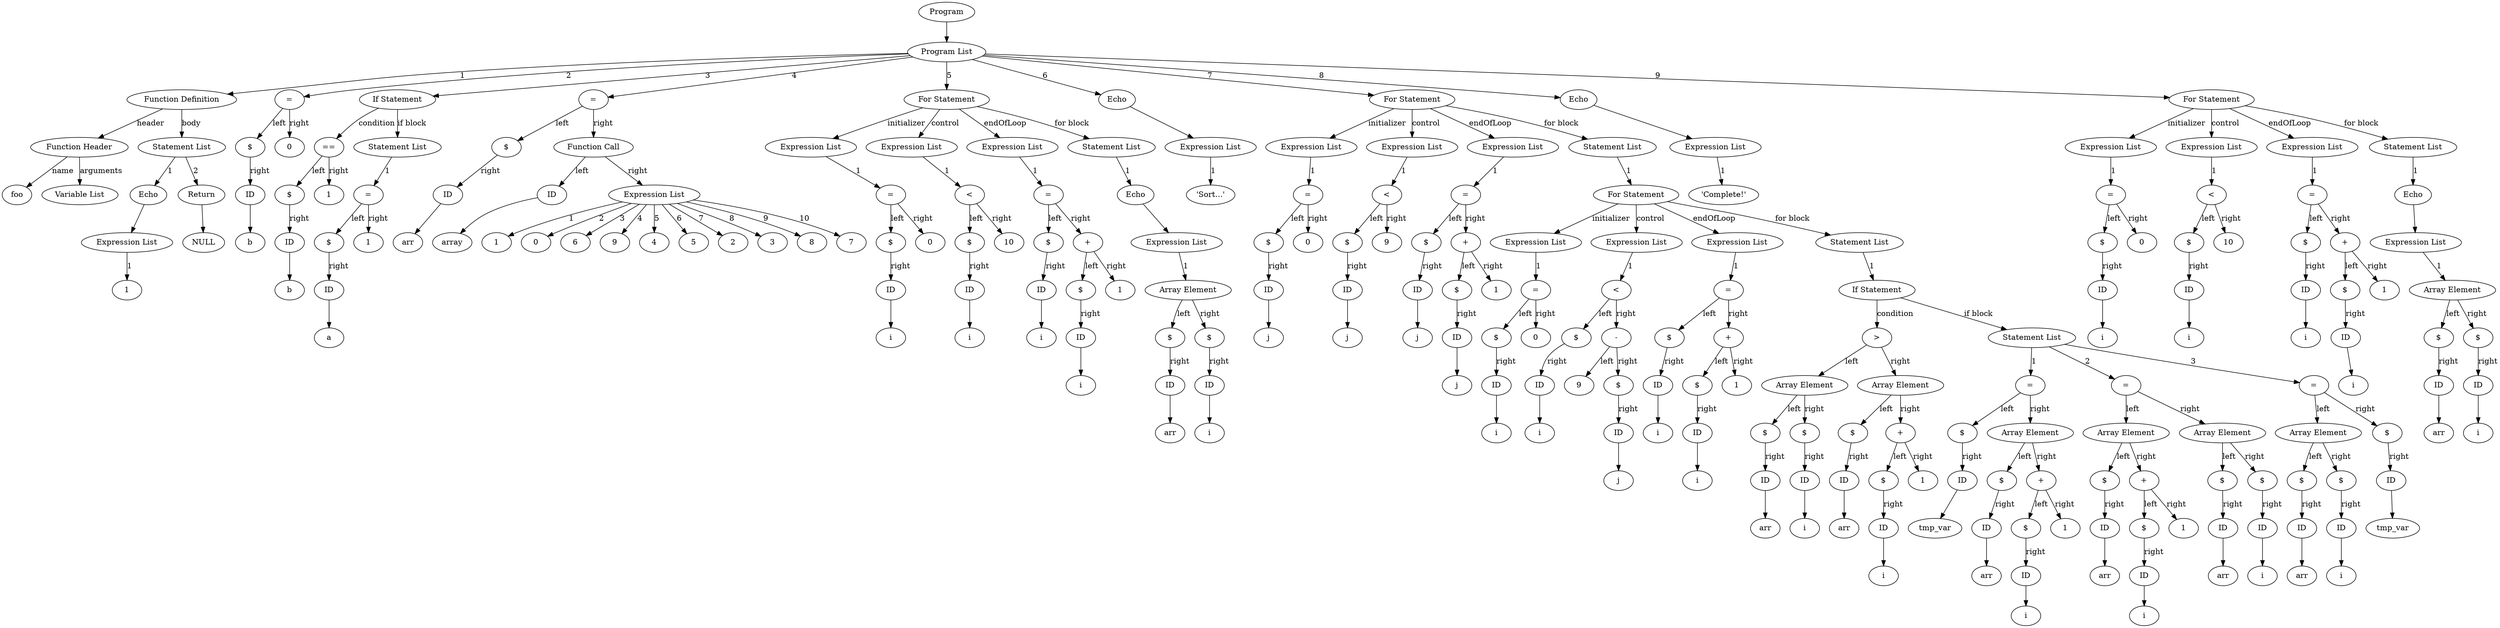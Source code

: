 digraph G {
node229 [label="Program"];
node230 [label="Program List"];
node229->node230 [label=""];
node231 [label="Function Definition"];
node230->node231 [label="1"];
node232 [label="Function Header"];
node231->node232 [label="header"];
node232->node233 [label="name"];
node233 [label="foo"];
node234 [label="Variable List"];
node232->node234 [label="arguments"];
node235 [label="Statement List"];
node231->node235 [label="body"];
node235->node236 [label="1"];
node236 [label="Echo"];
node237 [label="Expression List"];
node236->node237 [label=""];
node237->node238 [label="1"];
node238 [label="1"];
node235->node239 [label="2"];
node239 [label="Return"];
node239->node240 [label=""];
node240 [label="NULL"];
node230->node241 [label="2"];
node241 [label="="];
node241->node242 [label="left"];
node242 [label="$"];
node242->node243 [label="right"];
node243 [label="ID"];
node243->node244 [label=""];
node244 [label="b"];
node241->node245 [label="right"];
node245 [label="0"];
node246 [label="If Statement"];
node230->node246 [label="3"];
node246->node247 [label="condition"];
node247 [label="=="];
node247->node248 [label="left"];
node248 [label="$"];
node248->node249 [label="right"];
node249 [label="ID"];
node249->node250 [label=""];
node250 [label="b"];
node247->node251 [label="right"];
node251 [label="1"];
node252 [label="Statement List"];
node246->node252 [label="if block"];
node252->node253 [label="1"];
node253 [label="="];
node253->node254 [label="left"];
node254 [label="$"];
node254->node255 [label="right"];
node255 [label="ID"];
node255->node256 [label=""];
node256 [label="a"];
node253->node257 [label="right"];
node257 [label="1"];
node230->node258 [label="4"];
node258 [label="="];
node258->node259 [label="left"];
node259 [label="$"];
node259->node260 [label="right"];
node260 [label="ID"];
node260->node261 [label=""];
node261 [label="arr"];
node258->node262 [label="right"];
node262 [label="Function Call"];
node262->node263 [label="left"];
node263 [label="ID"];
node263->node264 [label=""];
node264 [label="array"];
node265 [label="Expression List"];
node262->node265 [label="right"];
node265->node266 [label="1"];
node266 [label="1"];
node265->node267 [label="2"];
node267 [label="0"];
node265->node268 [label="3"];
node268 [label="6"];
node265->node269 [label="4"];
node269 [label="9"];
node265->node270 [label="5"];
node270 [label="4"];
node265->node271 [label="6"];
node271 [label="5"];
node265->node272 [label="7"];
node272 [label="2"];
node265->node273 [label="8"];
node273 [label="3"];
node265->node274 [label="9"];
node274 [label="8"];
node265->node275 [label="10"];
node275 [label="7"];
node276 [label="For Statement"];
node230->node276 [label="5"];
node277 [label="Expression List"];
node276->node277 [label="initializer"];
node277->node278 [label="1"];
node278 [label="="];
node278->node279 [label="left"];
node279 [label="$"];
node279->node280 [label="right"];
node280 [label="ID"];
node280->node281 [label=""];
node281 [label="i"];
node278->node282 [label="right"];
node282 [label="0"];
node283 [label="Expression List"];
node276->node283 [label="control"];
node283->node284 [label="1"];
node284 [label="<"];
node284->node285 [label="left"];
node285 [label="$"];
node285->node286 [label="right"];
node286 [label="ID"];
node286->node287 [label=""];
node287 [label="i"];
node284->node288 [label="right"];
node288 [label="10"];
node289 [label="Expression List"];
node276->node289 [label="endOfLoop"];
node289->node290 [label="1"];
node290 [label="="];
node290->node291 [label="left"];
node291 [label="$"];
node291->node292 [label="right"];
node292 [label="ID"];
node292->node293 [label=""];
node293 [label="i"];
node290->node294 [label="right"];
node294 [label="+"];
node294->node295 [label="left"];
node295 [label="$"];
node295->node296 [label="right"];
node296 [label="ID"];
node296->node297 [label=""];
node297 [label="i"];
node294->node298 [label="right"];
node298 [label="1"];
node299 [label="Statement List"];
node276->node299 [label="for block"];
node299->node300 [label="1"];
node300 [label="Echo"];
node301 [label="Expression List"];
node300->node301 [label=""];
node301->node302 [label="1"];
node302 [label="Array Element"];
node302->node303 [label="left"];
node303 [label="$"];
node303->node304 [label="right"];
node304 [label="ID"];
node304->node305 [label=""];
node305 [label="arr"];
node302->node306 [label="right"];
node306 [label="$"];
node306->node307 [label="right"];
node307 [label="ID"];
node307->node308 [label=""];
node308 [label="i"];
node230->node309 [label="6"];
node309 [label="Echo"];
node310 [label="Expression List"];
node309->node310 [label=""];
node310->node311 [label="1"];
node311 [label="'Sort...'"];
node312 [label="For Statement"];
node230->node312 [label="7"];
node313 [label="Expression List"];
node312->node313 [label="initializer"];
node313->node314 [label="1"];
node314 [label="="];
node314->node315 [label="left"];
node315 [label="$"];
node315->node316 [label="right"];
node316 [label="ID"];
node316->node317 [label=""];
node317 [label="j"];
node314->node318 [label="right"];
node318 [label="0"];
node319 [label="Expression List"];
node312->node319 [label="control"];
node319->node320 [label="1"];
node320 [label="<"];
node320->node321 [label="left"];
node321 [label="$"];
node321->node322 [label="right"];
node322 [label="ID"];
node322->node323 [label=""];
node323 [label="j"];
node320->node324 [label="right"];
node324 [label="9"];
node325 [label="Expression List"];
node312->node325 [label="endOfLoop"];
node325->node326 [label="1"];
node326 [label="="];
node326->node327 [label="left"];
node327 [label="$"];
node327->node328 [label="right"];
node328 [label="ID"];
node328->node329 [label=""];
node329 [label="j"];
node326->node330 [label="right"];
node330 [label="+"];
node330->node331 [label="left"];
node331 [label="$"];
node331->node332 [label="right"];
node332 [label="ID"];
node332->node333 [label=""];
node333 [label="j"];
node330->node334 [label="right"];
node334 [label="1"];
node335 [label="Statement List"];
node312->node335 [label="for block"];
node336 [label="For Statement"];
node335->node336 [label="1"];
node337 [label="Expression List"];
node336->node337 [label="initializer"];
node337->node338 [label="1"];
node338 [label="="];
node338->node339 [label="left"];
node339 [label="$"];
node339->node340 [label="right"];
node340 [label="ID"];
node340->node341 [label=""];
node341 [label="i"];
node338->node342 [label="right"];
node342 [label="0"];
node343 [label="Expression List"];
node336->node343 [label="control"];
node343->node344 [label="1"];
node344 [label="<"];
node344->node345 [label="left"];
node345 [label="$"];
node345->node346 [label="right"];
node346 [label="ID"];
node346->node347 [label=""];
node347 [label="i"];
node344->node348 [label="right"];
node348 [label="-"];
node348->node349 [label="left"];
node349 [label="9"];
node348->node350 [label="right"];
node350 [label="$"];
node350->node351 [label="right"];
node351 [label="ID"];
node351->node352 [label=""];
node352 [label="j"];
node353 [label="Expression List"];
node336->node353 [label="endOfLoop"];
node353->node354 [label="1"];
node354 [label="="];
node354->node355 [label="left"];
node355 [label="$"];
node355->node356 [label="right"];
node356 [label="ID"];
node356->node357 [label=""];
node357 [label="i"];
node354->node358 [label="right"];
node358 [label="+"];
node358->node359 [label="left"];
node359 [label="$"];
node359->node360 [label="right"];
node360 [label="ID"];
node360->node361 [label=""];
node361 [label="i"];
node358->node362 [label="right"];
node362 [label="1"];
node363 [label="Statement List"];
node336->node363 [label="for block"];
node364 [label="If Statement"];
node363->node364 [label="1"];
node364->node365 [label="condition"];
node365 [label=">"];
node365->node366 [label="left"];
node366 [label="Array Element"];
node366->node367 [label="left"];
node367 [label="$"];
node367->node368 [label="right"];
node368 [label="ID"];
node368->node369 [label=""];
node369 [label="arr"];
node366->node370 [label="right"];
node370 [label="$"];
node370->node371 [label="right"];
node371 [label="ID"];
node371->node372 [label=""];
node372 [label="i"];
node365->node373 [label="right"];
node373 [label="Array Element"];
node373->node374 [label="left"];
node374 [label="$"];
node374->node375 [label="right"];
node375 [label="ID"];
node375->node376 [label=""];
node376 [label="arr"];
node373->node377 [label="right"];
node377 [label="+"];
node377->node378 [label="left"];
node378 [label="$"];
node378->node379 [label="right"];
node379 [label="ID"];
node379->node380 [label=""];
node380 [label="i"];
node377->node381 [label="right"];
node381 [label="1"];
node382 [label="Statement List"];
node364->node382 [label="if block"];
node382->node383 [label="1"];
node383 [label="="];
node383->node384 [label="left"];
node384 [label="$"];
node384->node385 [label="right"];
node385 [label="ID"];
node385->node386 [label=""];
node386 [label="tmp_var"];
node383->node387 [label="right"];
node387 [label="Array Element"];
node387->node388 [label="left"];
node388 [label="$"];
node388->node389 [label="right"];
node389 [label="ID"];
node389->node390 [label=""];
node390 [label="arr"];
node387->node391 [label="right"];
node391 [label="+"];
node391->node392 [label="left"];
node392 [label="$"];
node392->node393 [label="right"];
node393 [label="ID"];
node393->node394 [label=""];
node394 [label="i"];
node391->node395 [label="right"];
node395 [label="1"];
node382->node396 [label="2"];
node396 [label="="];
node396->node397 [label="left"];
node397 [label="Array Element"];
node397->node398 [label="left"];
node398 [label="$"];
node398->node399 [label="right"];
node399 [label="ID"];
node399->node400 [label=""];
node400 [label="arr"];
node397->node401 [label="right"];
node401 [label="+"];
node401->node402 [label="left"];
node402 [label="$"];
node402->node403 [label="right"];
node403 [label="ID"];
node403->node404 [label=""];
node404 [label="i"];
node401->node405 [label="right"];
node405 [label="1"];
node396->node406 [label="right"];
node406 [label="Array Element"];
node406->node407 [label="left"];
node407 [label="$"];
node407->node408 [label="right"];
node408 [label="ID"];
node408->node409 [label=""];
node409 [label="arr"];
node406->node410 [label="right"];
node410 [label="$"];
node410->node411 [label="right"];
node411 [label="ID"];
node411->node412 [label=""];
node412 [label="i"];
node382->node413 [label="3"];
node413 [label="="];
node413->node414 [label="left"];
node414 [label="Array Element"];
node414->node415 [label="left"];
node415 [label="$"];
node415->node416 [label="right"];
node416 [label="ID"];
node416->node417 [label=""];
node417 [label="arr"];
node414->node418 [label="right"];
node418 [label="$"];
node418->node419 [label="right"];
node419 [label="ID"];
node419->node420 [label=""];
node420 [label="i"];
node413->node421 [label="right"];
node421 [label="$"];
node421->node422 [label="right"];
node422 [label="ID"];
node422->node423 [label=""];
node423 [label="tmp_var"];
node230->node424 [label="8"];
node424 [label="Echo"];
node425 [label="Expression List"];
node424->node425 [label=""];
node425->node426 [label="1"];
node426 [label="'Complete!'"];
node427 [label="For Statement"];
node230->node427 [label="9"];
node428 [label="Expression List"];
node427->node428 [label="initializer"];
node428->node429 [label="1"];
node429 [label="="];
node429->node430 [label="left"];
node430 [label="$"];
node430->node431 [label="right"];
node431 [label="ID"];
node431->node432 [label=""];
node432 [label="i"];
node429->node433 [label="right"];
node433 [label="0"];
node434 [label="Expression List"];
node427->node434 [label="control"];
node434->node435 [label="1"];
node435 [label="<"];
node435->node436 [label="left"];
node436 [label="$"];
node436->node437 [label="right"];
node437 [label="ID"];
node437->node438 [label=""];
node438 [label="i"];
node435->node439 [label="right"];
node439 [label="10"];
node440 [label="Expression List"];
node427->node440 [label="endOfLoop"];
node440->node441 [label="1"];
node441 [label="="];
node441->node442 [label="left"];
node442 [label="$"];
node442->node443 [label="right"];
node443 [label="ID"];
node443->node444 [label=""];
node444 [label="i"];
node441->node445 [label="right"];
node445 [label="+"];
node445->node446 [label="left"];
node446 [label="$"];
node446->node447 [label="right"];
node447 [label="ID"];
node447->node448 [label=""];
node448 [label="i"];
node445->node449 [label="right"];
node449 [label="1"];
node450 [label="Statement List"];
node427->node450 [label="for block"];
node450->node451 [label="1"];
node451 [label="Echo"];
node452 [label="Expression List"];
node451->node452 [label=""];
node452->node453 [label="1"];
node453 [label="Array Element"];
node453->node454 [label="left"];
node454 [label="$"];
node454->node455 [label="right"];
node455 [label="ID"];
node455->node456 [label=""];
node456 [label="arr"];
node453->node457 [label="right"];
node457 [label="$"];
node457->node458 [label="right"];
node458 [label="ID"];
node458->node459 [label=""];
node459 [label="i"];
}